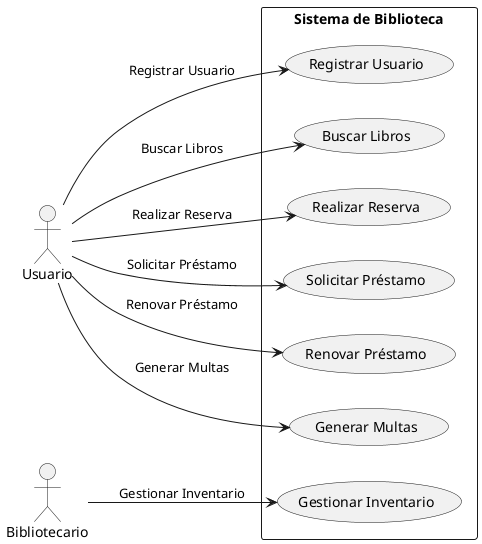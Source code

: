 @startuml

left to right direction
actor Usuario as U
actor Bibliotecario as B

rectangle "Sistema de Biblioteca" {
    usecase "Registrar Usuario" as RegUser
    usecase "Buscar Libros" as SearchBooks
    usecase "Realizar Reserva" as MakeReservation
    usecase "Solicitar Préstamo" as RequestLoan
    usecase "Renovar Préstamo" as RenewLoan
    usecase "Generar Multas" as GenerateFines
    usecase "Gestionar Inventario" as ManageInventory
}

U --> RegUser: Registrar Usuario
U --> SearchBooks: Buscar Libros
U --> MakeReservation: Realizar Reserva
U --> RequestLoan: Solicitar Préstamo
U --> RenewLoan: Renovar Préstamo
U --> GenerateFines: Generar Multas
B --> ManageInventory: Gestionar Inventario

@enduml